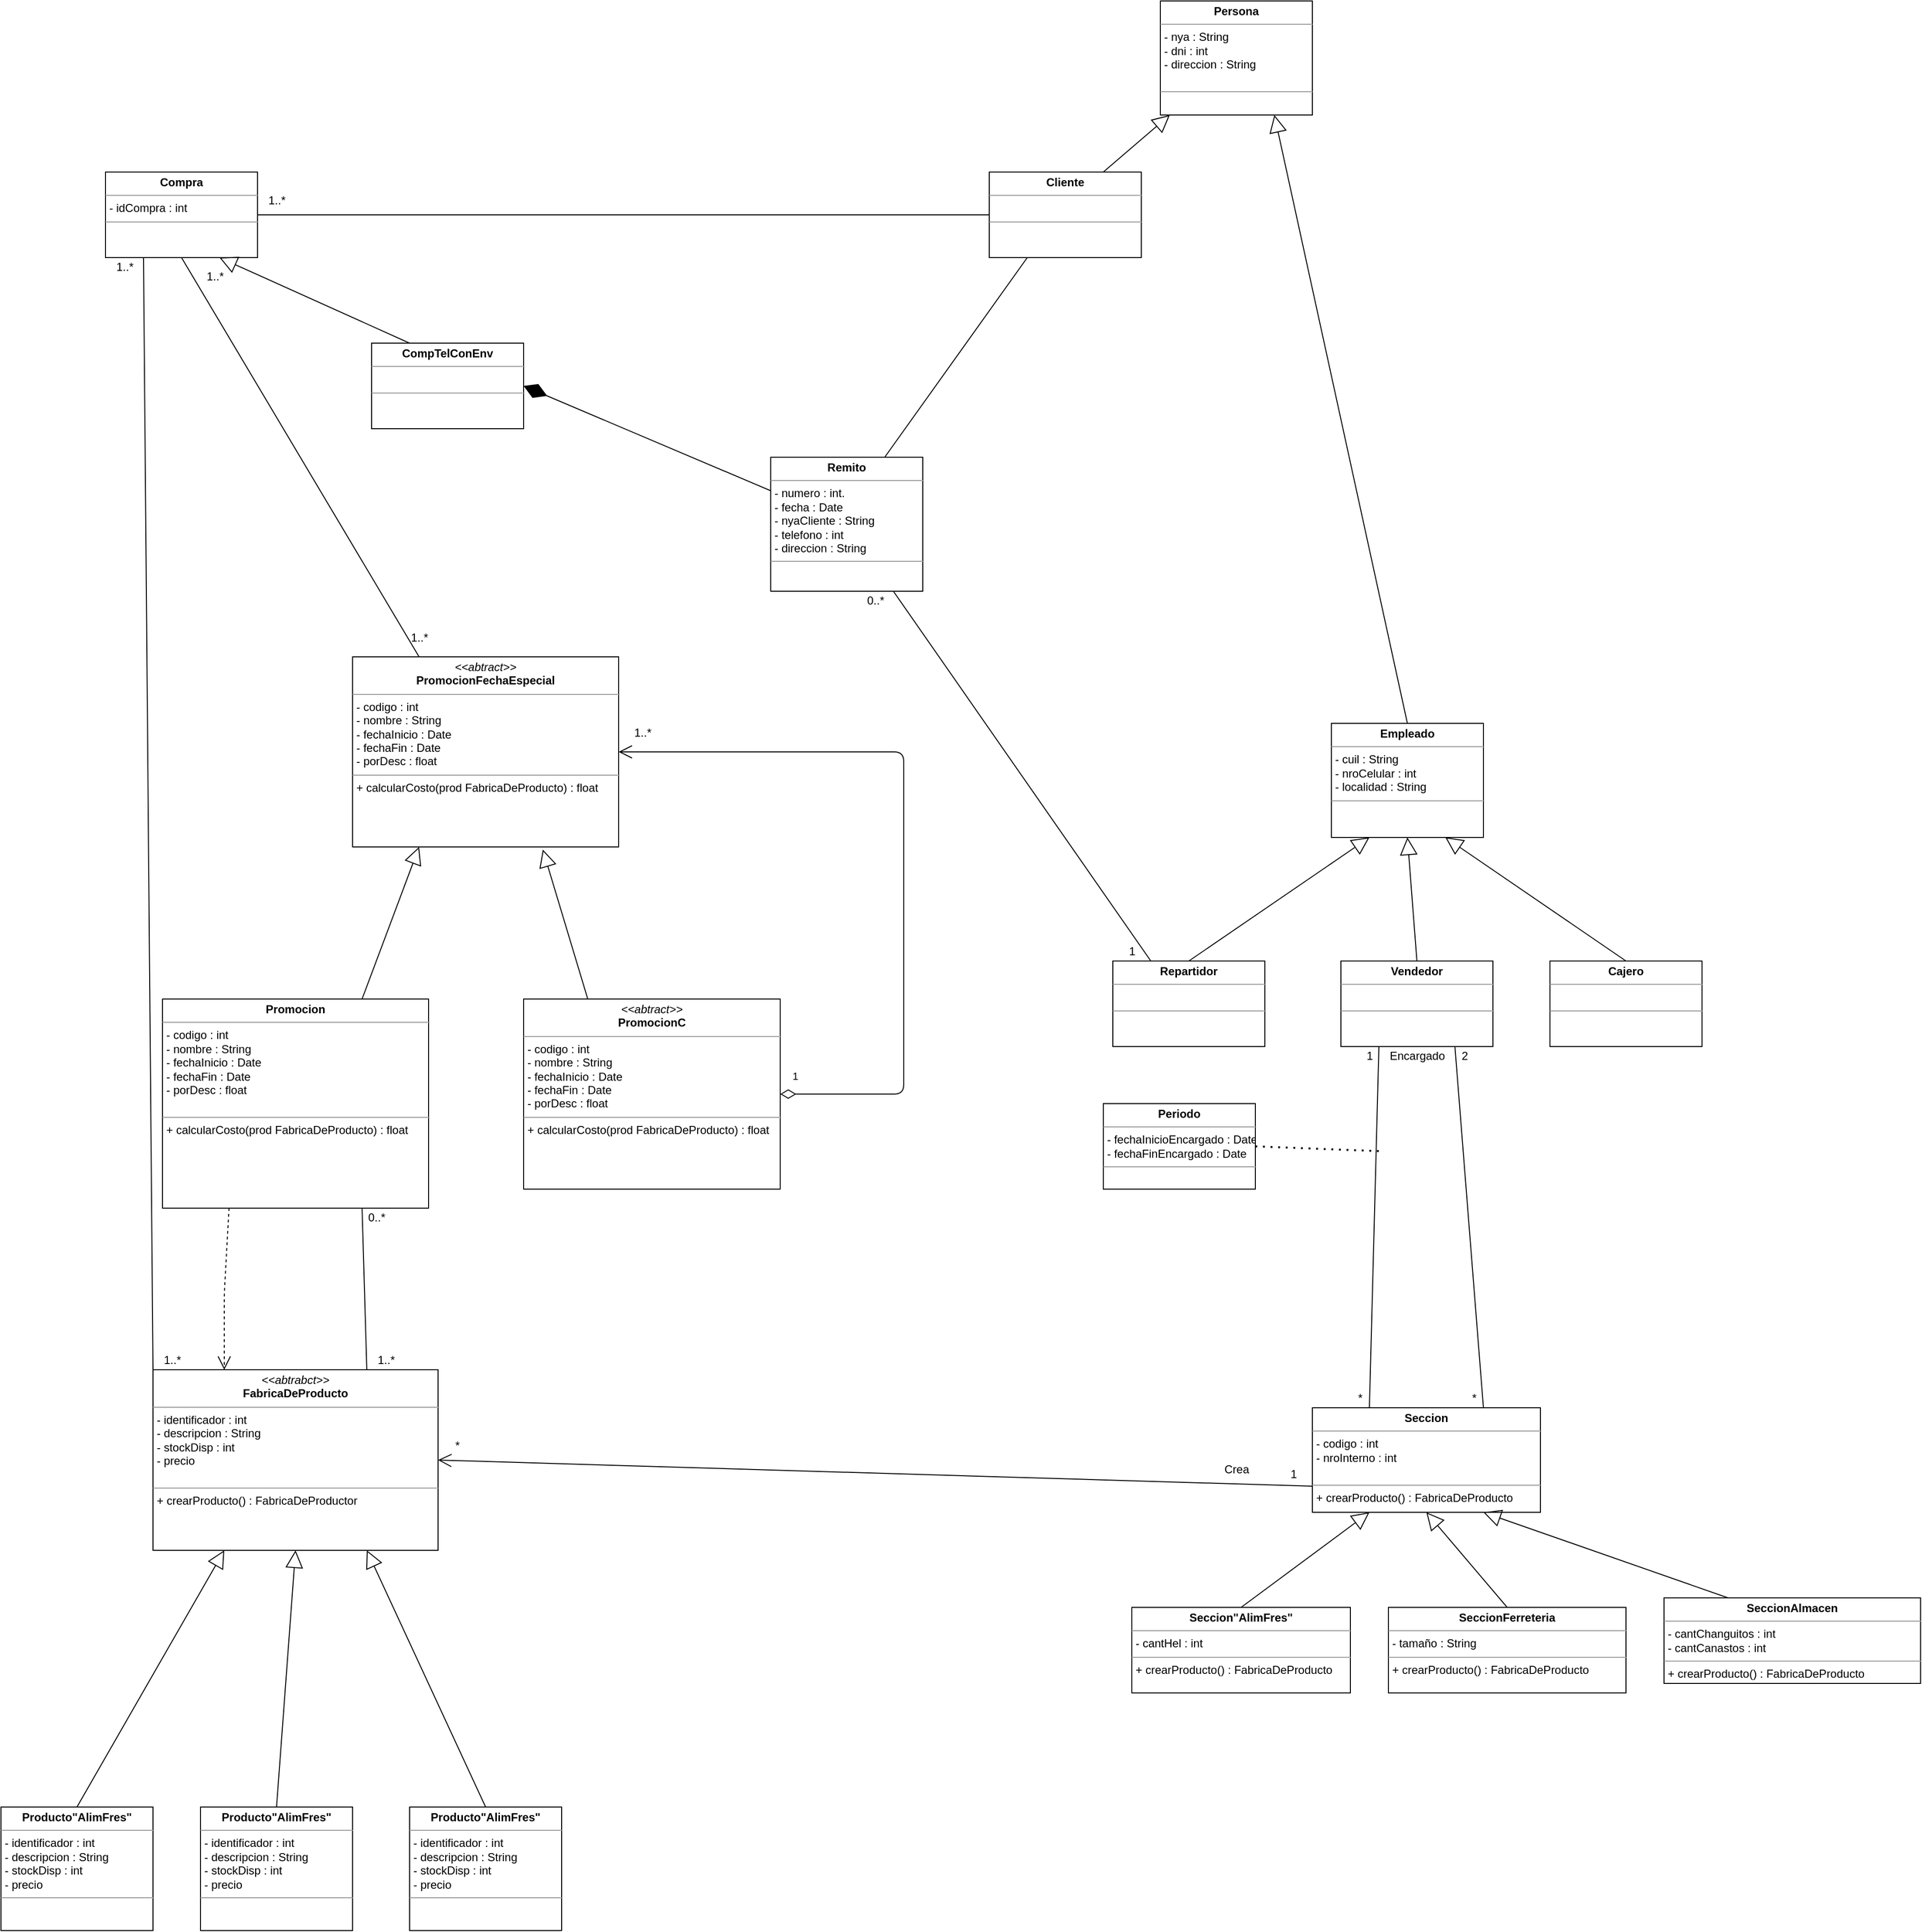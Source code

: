 <mxfile version="14.7.6" type="github">
  <diagram name="Page-1" id="c4acf3e9-155e-7222-9cf6-157b1a14988f">
    <mxGraphModel dx="2223" dy="2017" grid="1" gridSize="10" guides="1" tooltips="1" connect="1" arrows="1" fold="1" page="1" pageScale="1" pageWidth="850" pageHeight="1100" background="none" math="0" shadow="0">
      <root>
        <mxCell id="0" />
        <mxCell id="1" parent="0" />
        <mxCell id="PUDkS7CEyCO4szzrdiOM-6" value="&lt;p style=&quot;margin: 0px ; margin-top: 4px ; text-align: center&quot;&gt;&lt;b&gt;Empleado&lt;/b&gt;&lt;/p&gt;&lt;hr size=&quot;1&quot;&gt;&lt;p style=&quot;margin: 0px ; margin-left: 4px&quot;&gt;&lt;span&gt;- cuil : String&lt;/span&gt;&lt;/p&gt;&lt;p style=&quot;margin: 0px ; margin-left: 4px&quot;&gt;- nroCelular : int&lt;/p&gt;&lt;p style=&quot;margin: 0px ; margin-left: 4px&quot;&gt;- localidad : String&lt;/p&gt;&lt;hr size=&quot;1&quot;&gt;&lt;p style=&quot;margin: 0px ; margin-left: 4px&quot;&gt;&lt;br&gt;&lt;/p&gt;" style="verticalAlign=top;align=left;overflow=fill;fontSize=12;fontFamily=Helvetica;html=1;" vertex="1" parent="1">
          <mxGeometry x="620" y="70" width="160" height="120" as="geometry" />
        </mxCell>
        <mxCell id="PUDkS7CEyCO4szzrdiOM-7" value="&lt;p style=&quot;margin: 0px ; margin-top: 4px ; text-align: center&quot;&gt;&lt;b&gt;Repartidor&lt;/b&gt;&lt;/p&gt;&lt;hr size=&quot;1&quot;&gt;&lt;p style=&quot;margin: 0px ; margin-left: 4px&quot;&gt;&lt;br&gt;&lt;/p&gt;&lt;hr size=&quot;1&quot;&gt;&lt;p style=&quot;margin: 0px ; margin-left: 4px&quot;&gt;&lt;br&gt;&lt;/p&gt;" style="verticalAlign=top;align=left;overflow=fill;fontSize=12;fontFamily=Helvetica;html=1;" vertex="1" parent="1">
          <mxGeometry x="390" y="320" width="160" height="90" as="geometry" />
        </mxCell>
        <mxCell id="PUDkS7CEyCO4szzrdiOM-8" value="&lt;p style=&quot;margin: 0px ; margin-top: 4px ; text-align: center&quot;&gt;&lt;b&gt;Vendedor&lt;/b&gt;&lt;/p&gt;&lt;hr size=&quot;1&quot;&gt;&lt;p style=&quot;margin: 0px ; margin-left: 4px&quot;&gt;&lt;br&gt;&lt;/p&gt;&lt;hr size=&quot;1&quot;&gt;&lt;p style=&quot;margin: 0px ; margin-left: 4px&quot;&gt;&lt;br&gt;&lt;/p&gt;" style="verticalAlign=top;align=left;overflow=fill;fontSize=12;fontFamily=Helvetica;html=1;" vertex="1" parent="1">
          <mxGeometry x="630" y="320" width="160" height="90" as="geometry" />
        </mxCell>
        <mxCell id="PUDkS7CEyCO4szzrdiOM-9" value="&lt;p style=&quot;margin: 0px ; margin-top: 4px ; text-align: center&quot;&gt;&lt;b&gt;Cajero&lt;/b&gt;&lt;/p&gt;&lt;hr size=&quot;1&quot;&gt;&lt;p style=&quot;margin: 0px ; margin-left: 4px&quot;&gt;&lt;br&gt;&lt;/p&gt;&lt;hr size=&quot;1&quot;&gt;&lt;p style=&quot;margin: 0px ; margin-left: 4px&quot;&gt;&lt;br&gt;&lt;/p&gt;" style="verticalAlign=top;align=left;overflow=fill;fontSize=12;fontFamily=Helvetica;html=1;" vertex="1" parent="1">
          <mxGeometry x="850" y="320" width="160" height="90" as="geometry" />
        </mxCell>
        <mxCell id="PUDkS7CEyCO4szzrdiOM-11" value="" style="endArrow=block;endSize=16;endFill=0;html=1;entryX=0.25;entryY=1;entryDx=0;entryDy=0;exitX=0.5;exitY=0;exitDx=0;exitDy=0;" edge="1" parent="1" source="PUDkS7CEyCO4szzrdiOM-7" target="PUDkS7CEyCO4szzrdiOM-6">
          <mxGeometry width="160" relative="1" as="geometry">
            <mxPoint x="440" y="350" as="sourcePoint" />
            <mxPoint x="600" y="350" as="targetPoint" />
          </mxGeometry>
        </mxCell>
        <mxCell id="PUDkS7CEyCO4szzrdiOM-12" value="" style="endArrow=block;endSize=16;endFill=0;html=1;entryX=0.75;entryY=1;entryDx=0;entryDy=0;exitX=0.5;exitY=0;exitDx=0;exitDy=0;" edge="1" parent="1" source="PUDkS7CEyCO4szzrdiOM-9" target="PUDkS7CEyCO4szzrdiOM-6">
          <mxGeometry width="160" relative="1" as="geometry">
            <mxPoint x="450" y="360" as="sourcePoint" />
            <mxPoint x="610" y="360" as="targetPoint" />
          </mxGeometry>
        </mxCell>
        <mxCell id="PUDkS7CEyCO4szzrdiOM-13" value="" style="endArrow=block;endSize=16;endFill=0;html=1;entryX=0.5;entryY=1;entryDx=0;entryDy=0;exitX=0.5;exitY=0;exitDx=0;exitDy=0;" edge="1" parent="1" source="PUDkS7CEyCO4szzrdiOM-8" target="PUDkS7CEyCO4szzrdiOM-6">
          <mxGeometry width="160" relative="1" as="geometry">
            <mxPoint x="460" y="370" as="sourcePoint" />
            <mxPoint x="620" y="370" as="targetPoint" />
          </mxGeometry>
        </mxCell>
        <mxCell id="PUDkS7CEyCO4szzrdiOM-15" value="&lt;p style=&quot;margin: 0px ; margin-top: 4px ; text-align: center&quot;&gt;&lt;b&gt;Seccion&lt;/b&gt;&lt;/p&gt;&lt;hr size=&quot;1&quot;&gt;&lt;p style=&quot;margin: 0px ; margin-left: 4px&quot;&gt;- codigo : int&lt;/p&gt;&lt;p style=&quot;margin: 0px ; margin-left: 4px&quot;&gt;- nroInterno : int&lt;/p&gt;&lt;p style=&quot;margin: 0px ; margin-left: 4px&quot;&gt;&lt;br&gt;&lt;/p&gt;&lt;hr size=&quot;1&quot;&gt;&lt;p style=&quot;margin: 0px ; margin-left: 4px&quot;&gt;+ crearProducto() : FabricaDeProducto&lt;/p&gt;" style="verticalAlign=top;align=left;overflow=fill;fontSize=12;fontFamily=Helvetica;html=1;" vertex="1" parent="1">
          <mxGeometry x="600" y="790" width="240" height="110" as="geometry" />
        </mxCell>
        <mxCell id="PUDkS7CEyCO4szzrdiOM-16" value="" style="endArrow=none;html=1;entryX=0.25;entryY=1;entryDx=0;entryDy=0;exitX=0.25;exitY=0;exitDx=0;exitDy=0;" edge="1" parent="1" source="PUDkS7CEyCO4szzrdiOM-15" target="PUDkS7CEyCO4szzrdiOM-8">
          <mxGeometry width="50" height="50" relative="1" as="geometry">
            <mxPoint x="710" y="780" as="sourcePoint" />
            <mxPoint x="760" y="730" as="targetPoint" />
          </mxGeometry>
        </mxCell>
        <mxCell id="PUDkS7CEyCO4szzrdiOM-17" value="1" style="text;html=1;align=center;verticalAlign=middle;resizable=0;points=[];autosize=1;strokeColor=none;" vertex="1" parent="1">
          <mxGeometry x="650" y="410" width="20" height="20" as="geometry" />
        </mxCell>
        <mxCell id="PUDkS7CEyCO4szzrdiOM-18" value="*" style="text;html=1;align=center;verticalAlign=middle;resizable=0;points=[];autosize=1;strokeColor=none;" vertex="1" parent="1">
          <mxGeometry x="640" y="770" width="20" height="20" as="geometry" />
        </mxCell>
        <mxCell id="PUDkS7CEyCO4szzrdiOM-19" value="Encargado" style="text;html=1;align=center;verticalAlign=middle;resizable=0;points=[];autosize=1;strokeColor=none;" vertex="1" parent="1">
          <mxGeometry x="675" y="410" width="70" height="20" as="geometry" />
        </mxCell>
        <mxCell id="PUDkS7CEyCO4szzrdiOM-20" value="&lt;p style=&quot;margin: 0px ; margin-top: 4px ; text-align: center&quot;&gt;&lt;b&gt;Periodo&lt;/b&gt;&lt;/p&gt;&lt;hr size=&quot;1&quot;&gt;&lt;p style=&quot;margin: 0px ; margin-left: 4px&quot;&gt;- fechaInicioEncargado : Date&lt;/p&gt;&lt;p style=&quot;margin: 0px ; margin-left: 4px&quot;&gt;- fechaFinEncargado : Date&lt;/p&gt;&lt;hr size=&quot;1&quot;&gt;&lt;p style=&quot;margin: 0px ; margin-left: 4px&quot;&gt;&lt;br&gt;&lt;/p&gt;" style="verticalAlign=top;align=left;overflow=fill;fontSize=12;fontFamily=Helvetica;html=1;" vertex="1" parent="1">
          <mxGeometry x="380" y="470" width="160" height="90" as="geometry" />
        </mxCell>
        <mxCell id="PUDkS7CEyCO4szzrdiOM-21" value="" style="endArrow=none;dashed=1;html=1;dashPattern=1 3;strokeWidth=2;exitX=1;exitY=0.5;exitDx=0;exitDy=0;" edge="1" parent="1" source="PUDkS7CEyCO4szzrdiOM-20">
          <mxGeometry width="50" height="50" relative="1" as="geometry">
            <mxPoint x="740" y="790" as="sourcePoint" />
            <mxPoint x="670" y="520" as="targetPoint" />
          </mxGeometry>
        </mxCell>
        <mxCell id="PUDkS7CEyCO4szzrdiOM-22" value="" style="endArrow=none;html=1;exitX=0.75;exitY=0;exitDx=0;exitDy=0;entryX=0.75;entryY=1;entryDx=0;entryDy=0;" edge="1" parent="1" source="PUDkS7CEyCO4szzrdiOM-15" target="PUDkS7CEyCO4szzrdiOM-8">
          <mxGeometry width="50" height="50" relative="1" as="geometry">
            <mxPoint x="790" y="780" as="sourcePoint" />
            <mxPoint x="840" y="730" as="targetPoint" />
          </mxGeometry>
        </mxCell>
        <mxCell id="PUDkS7CEyCO4szzrdiOM-23" value="*" style="text;html=1;align=center;verticalAlign=middle;resizable=0;points=[];autosize=1;strokeColor=none;" vertex="1" parent="1">
          <mxGeometry x="760" y="770" width="20" height="20" as="geometry" />
        </mxCell>
        <mxCell id="PUDkS7CEyCO4szzrdiOM-24" value="2" style="text;html=1;align=center;verticalAlign=middle;resizable=0;points=[];autosize=1;strokeColor=none;" vertex="1" parent="1">
          <mxGeometry x="750" y="410" width="20" height="20" as="geometry" />
        </mxCell>
        <mxCell id="PUDkS7CEyCO4szzrdiOM-27" value="&lt;p style=&quot;margin: 0px ; margin-top: 4px ; text-align: center&quot;&gt;&lt;b&gt;Seccion&quot;AlimFres&quot;&lt;/b&gt;&lt;/p&gt;&lt;hr size=&quot;1&quot;&gt;&lt;p style=&quot;margin: 0px ; margin-left: 4px&quot;&gt;- cantHel : int&lt;/p&gt;&lt;hr size=&quot;1&quot;&gt;&lt;p style=&quot;margin: 0px ; margin-left: 4px&quot;&gt;+ crearProducto() : FabricaDeProducto&lt;br&gt;&lt;/p&gt;" style="verticalAlign=top;align=left;overflow=fill;fontSize=12;fontFamily=Helvetica;html=1;" vertex="1" parent="1">
          <mxGeometry x="410" y="1000" width="230" height="90" as="geometry" />
        </mxCell>
        <mxCell id="PUDkS7CEyCO4szzrdiOM-30" value="&lt;p style=&quot;margin: 0px ; margin-top: 4px ; text-align: center&quot;&gt;&lt;b&gt;SeccionFerreteria&lt;/b&gt;&lt;/p&gt;&lt;hr size=&quot;1&quot;&gt;&lt;p style=&quot;margin: 0px ; margin-left: 4px&quot;&gt;- tamaño : String&lt;/p&gt;&lt;hr size=&quot;1&quot;&gt;&lt;p style=&quot;margin: 0px ; margin-left: 4px&quot;&gt;+ crearProducto() : FabricaDeProducto&lt;br&gt;&lt;/p&gt;" style="verticalAlign=top;align=left;overflow=fill;fontSize=12;fontFamily=Helvetica;html=1;" vertex="1" parent="1">
          <mxGeometry x="680" y="1000" width="250" height="90" as="geometry" />
        </mxCell>
        <mxCell id="PUDkS7CEyCO4szzrdiOM-31" value="&lt;p style=&quot;margin: 0px ; margin-top: 4px ; text-align: center&quot;&gt;&lt;b&gt;SeccionAlmacen&lt;/b&gt;&lt;/p&gt;&lt;hr size=&quot;1&quot;&gt;&lt;p style=&quot;margin: 0px ; margin-left: 4px&quot;&gt;- cantChanguitos : int&lt;/p&gt;&lt;p style=&quot;margin: 0px ; margin-left: 4px&quot;&gt;- cantCanastos : int&lt;/p&gt;&lt;hr size=&quot;1&quot;&gt;&lt;p style=&quot;margin: 0px ; margin-left: 4px&quot;&gt;+ crearProducto() : FabricaDeProducto&lt;br&gt;&lt;/p&gt;" style="verticalAlign=top;align=left;overflow=fill;fontSize=12;fontFamily=Helvetica;html=1;" vertex="1" parent="1">
          <mxGeometry x="970" y="990" width="270" height="90" as="geometry" />
        </mxCell>
        <mxCell id="PUDkS7CEyCO4szzrdiOM-34" value="&lt;p style=&quot;margin: 0px ; margin-top: 4px ; text-align: center&quot;&gt;&lt;b&gt;Producto&quot;AlimFres&quot;&lt;/b&gt;&lt;/p&gt;&lt;hr size=&quot;1&quot;&gt;&lt;p style=&quot;margin: 0px ; margin-left: 4px&quot;&gt;- identificador : int&lt;/p&gt;&lt;p style=&quot;margin: 0px ; margin-left: 4px&quot;&gt;- descripcion : String&lt;/p&gt;&lt;p style=&quot;margin: 0px ; margin-left: 4px&quot;&gt;- stockDisp : int&lt;/p&gt;&lt;p style=&quot;margin: 0px ; margin-left: 4px&quot;&gt;- precio&lt;/p&gt;&lt;hr size=&quot;1&quot;&gt;&lt;p style=&quot;margin: 0px ; margin-left: 4px&quot;&gt;&lt;br&gt;&lt;/p&gt;" style="verticalAlign=top;align=left;overflow=fill;fontSize=12;fontFamily=Helvetica;html=1;" vertex="1" parent="1">
          <mxGeometry x="-780" y="1210" width="160" height="130" as="geometry" />
        </mxCell>
        <mxCell id="PUDkS7CEyCO4szzrdiOM-36" value="" style="endArrow=block;endSize=16;endFill=0;html=1;entryX=0.25;entryY=1;entryDx=0;entryDy=0;exitX=0.5;exitY=0;exitDx=0;exitDy=0;" edge="1" parent="1" source="PUDkS7CEyCO4szzrdiOM-27" target="PUDkS7CEyCO4szzrdiOM-15">
          <mxGeometry width="160" relative="1" as="geometry">
            <mxPoint x="1070" y="960" as="sourcePoint" />
            <mxPoint x="880" y="830" as="targetPoint" />
          </mxGeometry>
        </mxCell>
        <mxCell id="PUDkS7CEyCO4szzrdiOM-37" value="" style="endArrow=block;endSize=16;endFill=0;html=1;entryX=0.75;entryY=1;entryDx=0;entryDy=0;exitX=0.25;exitY=0;exitDx=0;exitDy=0;" edge="1" parent="1" source="PUDkS7CEyCO4szzrdiOM-31" target="PUDkS7CEyCO4szzrdiOM-15">
          <mxGeometry width="160" relative="1" as="geometry">
            <mxPoint x="1060" y="960" as="sourcePoint" />
            <mxPoint x="870" y="830" as="targetPoint" />
          </mxGeometry>
        </mxCell>
        <mxCell id="PUDkS7CEyCO4szzrdiOM-38" value="" style="endArrow=block;endSize=16;endFill=0;html=1;entryX=0.5;entryY=1;entryDx=0;entryDy=0;exitX=0.5;exitY=0;exitDx=0;exitDy=0;" edge="1" parent="1" source="PUDkS7CEyCO4szzrdiOM-30" target="PUDkS7CEyCO4szzrdiOM-15">
          <mxGeometry width="160" relative="1" as="geometry">
            <mxPoint x="1010" y="940" as="sourcePoint" />
            <mxPoint x="820" y="810" as="targetPoint" />
          </mxGeometry>
        </mxCell>
        <mxCell id="PUDkS7CEyCO4szzrdiOM-39" value="&lt;p style=&quot;margin: 0px ; margin-top: 4px ; text-align: center&quot;&gt;&lt;i&gt;&amp;lt;&amp;lt;abtrabct&amp;gt;&amp;gt;&lt;/i&gt;&lt;br&gt;&lt;b&gt;FabricaDeProducto&lt;/b&gt;&lt;/p&gt;&lt;hr size=&quot;1&quot;&gt;&lt;p style=&quot;margin: 0px 0px 0px 4px&quot;&gt;- identificador : int&lt;/p&gt;&lt;p style=&quot;margin: 0px 0px 0px 4px&quot;&gt;- descripcion : String&lt;/p&gt;&lt;p style=&quot;margin: 0px 0px 0px 4px&quot;&gt;- stockDisp : int&lt;/p&gt;&lt;p style=&quot;margin: 0px 0px 0px 4px&quot;&gt;- precio&lt;/p&gt;&lt;div&gt;&lt;br&gt;&lt;/div&gt;&lt;hr size=&quot;1&quot;&gt;&lt;p style=&quot;margin: 0px ; margin-left: 4px&quot;&gt;+ crearProducto() : FabricaDeProductor&lt;/p&gt;" style="verticalAlign=top;align=left;overflow=fill;fontSize=12;fontFamily=Helvetica;html=1;" vertex="1" parent="1">
          <mxGeometry x="-620" y="750" width="300" height="190" as="geometry" />
        </mxCell>
        <mxCell id="PUDkS7CEyCO4szzrdiOM-40" value="&lt;p style=&quot;margin: 0px ; margin-top: 4px ; text-align: center&quot;&gt;&lt;b&gt;Producto&quot;AlimFres&quot;&lt;/b&gt;&lt;/p&gt;&lt;hr size=&quot;1&quot;&gt;&lt;p style=&quot;margin: 0px ; margin-left: 4px&quot;&gt;- identificador : int&lt;/p&gt;&lt;p style=&quot;margin: 0px ; margin-left: 4px&quot;&gt;- descripcion : String&lt;/p&gt;&lt;p style=&quot;margin: 0px ; margin-left: 4px&quot;&gt;- stockDisp : int&lt;/p&gt;&lt;p style=&quot;margin: 0px ; margin-left: 4px&quot;&gt;- precio&lt;/p&gt;&lt;hr size=&quot;1&quot;&gt;&lt;p style=&quot;margin: 0px ; margin-left: 4px&quot;&gt;&lt;br&gt;&lt;/p&gt;" style="verticalAlign=top;align=left;overflow=fill;fontSize=12;fontFamily=Helvetica;html=1;" vertex="1" parent="1">
          <mxGeometry x="-350" y="1210" width="160" height="130" as="geometry" />
        </mxCell>
        <mxCell id="PUDkS7CEyCO4szzrdiOM-41" value="&lt;p style=&quot;margin: 0px ; margin-top: 4px ; text-align: center&quot;&gt;&lt;b&gt;Producto&quot;AlimFres&quot;&lt;/b&gt;&lt;/p&gt;&lt;hr size=&quot;1&quot;&gt;&lt;p style=&quot;margin: 0px ; margin-left: 4px&quot;&gt;- identificador : int&lt;/p&gt;&lt;p style=&quot;margin: 0px ; margin-left: 4px&quot;&gt;- descripcion : String&lt;/p&gt;&lt;p style=&quot;margin: 0px ; margin-left: 4px&quot;&gt;- stockDisp : int&lt;/p&gt;&lt;p style=&quot;margin: 0px ; margin-left: 4px&quot;&gt;- precio&lt;/p&gt;&lt;hr size=&quot;1&quot;&gt;&lt;p style=&quot;margin: 0px ; margin-left: 4px&quot;&gt;&lt;br&gt;&lt;/p&gt;" style="verticalAlign=top;align=left;overflow=fill;fontSize=12;fontFamily=Helvetica;html=1;" vertex="1" parent="1">
          <mxGeometry x="-570" y="1210" width="160" height="130" as="geometry" />
        </mxCell>
        <mxCell id="PUDkS7CEyCO4szzrdiOM-43" value="" style="endArrow=block;endSize=16;endFill=0;html=1;entryX=0.5;entryY=1;entryDx=0;entryDy=0;exitX=0.5;exitY=0;exitDx=0;exitDy=0;" edge="1" parent="1" source="PUDkS7CEyCO4szzrdiOM-41" target="PUDkS7CEyCO4szzrdiOM-39">
          <mxGeometry width="160" relative="1" as="geometry">
            <mxPoint x="-930" y="1100.0" as="sourcePoint" />
            <mxPoint x="-750" y="1000.0" as="targetPoint" />
          </mxGeometry>
        </mxCell>
        <mxCell id="PUDkS7CEyCO4szzrdiOM-44" value="" style="endArrow=block;endSize=16;endFill=0;html=1;entryX=0.75;entryY=1;entryDx=0;entryDy=0;exitX=0.5;exitY=0;exitDx=0;exitDy=0;" edge="1" parent="1" source="PUDkS7CEyCO4szzrdiOM-40" target="PUDkS7CEyCO4szzrdiOM-39">
          <mxGeometry width="160" relative="1" as="geometry">
            <mxPoint x="-60" y="1040.0" as="sourcePoint" />
            <mxPoint x="120" y="940.0" as="targetPoint" />
          </mxGeometry>
        </mxCell>
        <mxCell id="PUDkS7CEyCO4szzrdiOM-45" value="" style="endArrow=block;endSize=16;endFill=0;html=1;entryX=0.25;entryY=1;entryDx=0;entryDy=0;exitX=0.5;exitY=0;exitDx=0;exitDy=0;" edge="1" parent="1" source="PUDkS7CEyCO4szzrdiOM-34" target="PUDkS7CEyCO4szzrdiOM-39">
          <mxGeometry width="160" relative="1" as="geometry">
            <mxPoint x="-750" y="1190.0" as="sourcePoint" />
            <mxPoint x="-570" y="1090.0" as="targetPoint" />
          </mxGeometry>
        </mxCell>
        <mxCell id="PUDkS7CEyCO4szzrdiOM-48" value="" style="endArrow=open;endFill=1;endSize=12;html=1;entryX=1;entryY=0.5;entryDx=0;entryDy=0;exitX=0;exitY=0.75;exitDx=0;exitDy=0;" edge="1" parent="1" source="PUDkS7CEyCO4szzrdiOM-15" target="PUDkS7CEyCO4szzrdiOM-39">
          <mxGeometry width="160" relative="1" as="geometry">
            <mxPoint x="450" y="850" as="sourcePoint" />
            <mxPoint x="610" y="850" as="targetPoint" />
          </mxGeometry>
        </mxCell>
        <mxCell id="PUDkS7CEyCO4szzrdiOM-49" value="*" style="text;html=1;align=center;verticalAlign=middle;resizable=0;points=[];autosize=1;strokeColor=none;" vertex="1" parent="1">
          <mxGeometry x="-310" y="820" width="20" height="20" as="geometry" />
        </mxCell>
        <mxCell id="PUDkS7CEyCO4szzrdiOM-50" value="1" style="text;html=1;align=center;verticalAlign=middle;resizable=0;points=[];autosize=1;strokeColor=none;" vertex="1" parent="1">
          <mxGeometry x="570" y="850" width="20" height="20" as="geometry" />
        </mxCell>
        <mxCell id="PUDkS7CEyCO4szzrdiOM-51" value="Crea" style="text;html=1;align=center;verticalAlign=middle;resizable=0;points=[];autosize=1;strokeColor=none;" vertex="1" parent="1">
          <mxGeometry x="500" y="845" width="40" height="20" as="geometry" />
        </mxCell>
        <mxCell id="PUDkS7CEyCO4szzrdiOM-56" value="&lt;p style=&quot;margin: 0px ; margin-top: 4px ; text-align: center&quot;&gt;&lt;b&gt;Promocion&lt;/b&gt;&lt;/p&gt;&lt;hr size=&quot;1&quot;&gt;&lt;p style=&quot;margin: 0px ; margin-left: 4px&quot;&gt;- codigo : int&lt;/p&gt;&lt;p style=&quot;margin: 0px ; margin-left: 4px&quot;&gt;- nombre : String&lt;/p&gt;&lt;p style=&quot;margin: 0px ; margin-left: 4px&quot;&gt;- fechaInicio : Date&lt;/p&gt;&lt;p style=&quot;margin: 0px ; margin-left: 4px&quot;&gt;- fechaFin : Date&lt;/p&gt;&lt;p style=&quot;margin: 0px ; margin-left: 4px&quot;&gt;- porDesc : float&lt;/p&gt;&lt;p style=&quot;margin: 0px ; margin-left: 4px&quot;&gt;&lt;br&gt;&lt;/p&gt;&lt;hr size=&quot;1&quot;&gt;&lt;p style=&quot;margin: 0px ; margin-left: 4px&quot;&gt;+ calcularCosto(prod FabricaDeProducto) : float&lt;br&gt;&lt;/p&gt;" style="verticalAlign=top;align=left;overflow=fill;fontSize=12;fontFamily=Helvetica;html=1;" vertex="1" parent="1">
          <mxGeometry x="-610" y="360" width="280" height="220" as="geometry" />
        </mxCell>
        <mxCell id="PUDkS7CEyCO4szzrdiOM-59" value="&lt;p style=&quot;margin: 0px ; margin-top: 4px ; text-align: center&quot;&gt;&lt;b&gt;CompTelConEnv&lt;/b&gt;&lt;/p&gt;&lt;hr size=&quot;1&quot;&gt;&lt;p style=&quot;margin: 0px ; margin-left: 4px&quot;&gt;&lt;br&gt;&lt;/p&gt;&lt;hr size=&quot;1&quot;&gt;&lt;p style=&quot;margin: 0px ; margin-left: 4px&quot;&gt;&lt;br&gt;&lt;/p&gt;" style="verticalAlign=top;align=left;overflow=fill;fontSize=12;fontFamily=Helvetica;html=1;" vertex="1" parent="1">
          <mxGeometry x="-390" y="-330" width="160" height="90" as="geometry" />
        </mxCell>
        <mxCell id="PUDkS7CEyCO4szzrdiOM-60" value="&lt;p style=&quot;margin: 0px ; margin-top: 4px ; text-align: center&quot;&gt;&lt;b&gt;Remito&lt;/b&gt;&lt;/p&gt;&lt;hr size=&quot;1&quot;&gt;&lt;p style=&quot;margin: 0px ; margin-left: 4px&quot;&gt;- numero : int.&lt;/p&gt;&lt;p style=&quot;margin: 0px ; margin-left: 4px&quot;&gt;- fecha : Date&lt;/p&gt;&lt;p style=&quot;margin: 0px ; margin-left: 4px&quot;&gt;- nyaCliente : String&lt;/p&gt;&lt;p style=&quot;margin: 0px ; margin-left: 4px&quot;&gt;- telefono : int&lt;/p&gt;&lt;p style=&quot;margin: 0px ; margin-left: 4px&quot;&gt;- direccion : String&lt;/p&gt;&lt;hr size=&quot;1&quot;&gt;&lt;p style=&quot;margin: 0px ; margin-left: 4px&quot;&gt;&lt;br&gt;&lt;/p&gt;" style="verticalAlign=top;align=left;overflow=fill;fontSize=12;fontFamily=Helvetica;html=1;" vertex="1" parent="1">
          <mxGeometry x="30" y="-210" width="160" height="141" as="geometry" />
        </mxCell>
        <mxCell id="PUDkS7CEyCO4szzrdiOM-61" value="" style="endArrow=diamondThin;endFill=1;endSize=24;html=1;entryX=1;entryY=0.5;entryDx=0;entryDy=0;exitX=0;exitY=0.25;exitDx=0;exitDy=0;" edge="1" parent="1" source="PUDkS7CEyCO4szzrdiOM-60" target="PUDkS7CEyCO4szzrdiOM-59">
          <mxGeometry width="160" relative="1" as="geometry">
            <mxPoint x="-305" y="100" as="sourcePoint" />
            <mxPoint x="-145" y="100" as="targetPoint" />
          </mxGeometry>
        </mxCell>
        <mxCell id="PUDkS7CEyCO4szzrdiOM-69" value="" style="endArrow=none;html=1;exitX=0.75;exitY=0;exitDx=0;exitDy=0;entryX=0.75;entryY=1;entryDx=0;entryDy=0;" edge="1" parent="1" source="PUDkS7CEyCO4szzrdiOM-39" target="PUDkS7CEyCO4szzrdiOM-56">
          <mxGeometry width="50" height="50" relative="1" as="geometry">
            <mxPoint x="-590" y="360" as="sourcePoint" />
            <mxPoint x="-540" y="310" as="targetPoint" />
          </mxGeometry>
        </mxCell>
        <mxCell id="PUDkS7CEyCO4szzrdiOM-70" value="1..*" style="text;html=1;align=center;verticalAlign=middle;resizable=0;points=[];autosize=1;strokeColor=none;" vertex="1" parent="1">
          <mxGeometry x="-390" y="730" width="30" height="20" as="geometry" />
        </mxCell>
        <mxCell id="PUDkS7CEyCO4szzrdiOM-71" value="0..*" style="text;html=1;align=center;verticalAlign=middle;resizable=0;points=[];autosize=1;strokeColor=none;" vertex="1" parent="1">
          <mxGeometry x="-400" y="580" width="30" height="20" as="geometry" />
        </mxCell>
        <mxCell id="PUDkS7CEyCO4szzrdiOM-72" value="&lt;p style=&quot;margin: 0px ; margin-top: 4px ; text-align: center&quot;&gt;&lt;i&gt;&amp;lt;&amp;lt;abtract&amp;gt;&amp;gt;&lt;/i&gt;&lt;br&gt;&lt;b&gt;PromocionFechaEspecial&lt;/b&gt;&lt;br&gt;&lt;/p&gt;&lt;hr size=&quot;1&quot;&gt;&lt;p style=&quot;margin: 0px 0px 0px 4px&quot;&gt;- codigo : int&lt;/p&gt;&lt;p style=&quot;margin: 0px 0px 0px 4px&quot;&gt;- nombre : String&lt;/p&gt;&lt;p style=&quot;margin: 0px 0px 0px 4px&quot;&gt;- fechaInicio : Date&lt;/p&gt;&lt;p style=&quot;margin: 0px 0px 0px 4px&quot;&gt;- fechaFin : Date&lt;/p&gt;&lt;p style=&quot;margin: 0px 0px 0px 4px&quot;&gt;- porDesc : float&lt;/p&gt;&lt;hr size=&quot;1&quot;&gt;&lt;p style=&quot;margin: 0px ; margin-left: 4px&quot;&gt;+ calcularCosto(prod FabricaDeProducto) : float&lt;br&gt;&lt;/p&gt;" style="verticalAlign=top;align=left;overflow=fill;fontSize=12;fontFamily=Helvetica;html=1;" vertex="1" parent="1">
          <mxGeometry x="-410" width="280" height="200" as="geometry" />
        </mxCell>
        <mxCell id="PUDkS7CEyCO4szzrdiOM-75" value="&lt;p style=&quot;margin: 0px ; margin-top: 4px ; text-align: center&quot;&gt;&lt;i&gt;&amp;lt;&amp;lt;abtract&amp;gt;&amp;gt;&lt;/i&gt;&lt;br&gt;&lt;b&gt;PromocionC&lt;/b&gt;&lt;br&gt;&lt;/p&gt;&lt;hr size=&quot;1&quot;&gt;&lt;p style=&quot;margin: 0px 0px 0px 4px&quot;&gt;- codigo : int&lt;/p&gt;&lt;p style=&quot;margin: 0px 0px 0px 4px&quot;&gt;- nombre : String&lt;/p&gt;&lt;p style=&quot;margin: 0px 0px 0px 4px&quot;&gt;- fechaInicio : Date&lt;/p&gt;&lt;p style=&quot;margin: 0px 0px 0px 4px&quot;&gt;- fechaFin : Date&lt;/p&gt;&lt;p style=&quot;margin: 0px 0px 0px 4px&quot;&gt;- porDesc : float&lt;/p&gt;&lt;hr size=&quot;1&quot;&gt;&lt;p style=&quot;margin: 0px ; margin-left: 4px&quot;&gt;+ calcularCosto(prod FabricaDeProducto) : float&lt;br&gt;&lt;/p&gt;" style="verticalAlign=top;align=left;overflow=fill;fontSize=12;fontFamily=Helvetica;html=1;" vertex="1" parent="1">
          <mxGeometry x="-230" y="360" width="270" height="200" as="geometry" />
        </mxCell>
        <mxCell id="PUDkS7CEyCO4szzrdiOM-77" value="" style="endArrow=block;endSize=16;endFill=0;html=1;entryX=0.715;entryY=1.014;entryDx=0;entryDy=0;exitX=0.25;exitY=0;exitDx=0;exitDy=0;entryPerimeter=0;" edge="1" parent="1" source="PUDkS7CEyCO4szzrdiOM-75" target="PUDkS7CEyCO4szzrdiOM-72">
          <mxGeometry width="160" relative="1" as="geometry">
            <mxPoint x="-180" y="245" as="sourcePoint" />
            <mxPoint x="10" y="115" as="targetPoint" />
          </mxGeometry>
        </mxCell>
        <mxCell id="PUDkS7CEyCO4szzrdiOM-78" value="" style="endArrow=block;endSize=16;endFill=0;html=1;entryX=0.25;entryY=1;entryDx=0;entryDy=0;exitX=0.75;exitY=0;exitDx=0;exitDy=0;" edge="1" parent="1" source="PUDkS7CEyCO4szzrdiOM-56" target="PUDkS7CEyCO4szzrdiOM-72">
          <mxGeometry width="160" relative="1" as="geometry">
            <mxPoint x="-170" y="255" as="sourcePoint" />
            <mxPoint x="20" y="125" as="targetPoint" />
          </mxGeometry>
        </mxCell>
        <mxCell id="PUDkS7CEyCO4szzrdiOM-79" value="" style="endArrow=open;endSize=12;dashed=1;html=1;entryX=0.25;entryY=0;entryDx=0;entryDy=0;exitX=0.25;exitY=1;exitDx=0;exitDy=0;" edge="1" parent="1" source="PUDkS7CEyCO4szzrdiOM-56" target="PUDkS7CEyCO4szzrdiOM-39">
          <mxGeometry width="160" relative="1" as="geometry">
            <mxPoint x="-590" y="580" as="sourcePoint" />
            <mxPoint x="-430" y="580" as="targetPoint" />
            <Array as="points">
              <mxPoint x="-545" y="670" />
            </Array>
          </mxGeometry>
        </mxCell>
        <mxCell id="PUDkS7CEyCO4szzrdiOM-87" value="1" style="endArrow=open;html=1;endSize=12;startArrow=diamondThin;startSize=14;startFill=0;edgeStyle=orthogonalEdgeStyle;align=left;verticalAlign=bottom;exitX=1;exitY=0.5;exitDx=0;exitDy=0;entryX=1;entryY=0.5;entryDx=0;entryDy=0;" edge="1" parent="1" source="PUDkS7CEyCO4szzrdiOM-75" target="PUDkS7CEyCO4szzrdiOM-72">
          <mxGeometry x="-0.975" y="10" relative="1" as="geometry">
            <mxPoint x="-70" y="-10" as="sourcePoint" />
            <mxPoint x="90" y="-10" as="targetPoint" />
            <Array as="points">
              <mxPoint x="170" y="460" />
              <mxPoint x="170" y="100" />
            </Array>
            <mxPoint x="1" as="offset" />
          </mxGeometry>
        </mxCell>
        <mxCell id="PUDkS7CEyCO4szzrdiOM-88" value="1..*" style="text;html=1;align=center;verticalAlign=middle;resizable=0;points=[];autosize=1;strokeColor=none;" vertex="1" parent="1">
          <mxGeometry x="-120" y="70" width="30" height="20" as="geometry" />
        </mxCell>
        <mxCell id="PUDkS7CEyCO4szzrdiOM-89" value="&lt;p style=&quot;margin: 0px ; margin-top: 4px ; text-align: center&quot;&gt;&lt;b&gt;Compra&lt;/b&gt;&lt;/p&gt;&lt;hr size=&quot;1&quot;&gt;&lt;p style=&quot;margin: 0px ; margin-left: 4px&quot;&gt;- idCompra : int&lt;/p&gt;&lt;hr size=&quot;1&quot;&gt;&lt;p style=&quot;margin: 0px ; margin-left: 4px&quot;&gt;&lt;br&gt;&lt;/p&gt;" style="verticalAlign=top;align=left;overflow=fill;fontSize=12;fontFamily=Helvetica;html=1;" vertex="1" parent="1">
          <mxGeometry x="-670" y="-510" width="160" height="90" as="geometry" />
        </mxCell>
        <mxCell id="PUDkS7CEyCO4szzrdiOM-90" value="&lt;p style=&quot;margin: 0px ; margin-top: 4px ; text-align: center&quot;&gt;&lt;b&gt;Cliente&lt;/b&gt;&lt;/p&gt;&lt;hr size=&quot;1&quot;&gt;&lt;p style=&quot;margin: 0px ; margin-left: 4px&quot;&gt;&lt;br&gt;&lt;/p&gt;&lt;hr size=&quot;1&quot;&gt;&lt;p style=&quot;margin: 0px ; margin-left: 4px&quot;&gt;&lt;br&gt;&lt;/p&gt;" style="verticalAlign=top;align=left;overflow=fill;fontSize=12;fontFamily=Helvetica;html=1;" vertex="1" parent="1">
          <mxGeometry x="260" y="-510" width="160" height="90" as="geometry" />
        </mxCell>
        <mxCell id="PUDkS7CEyCO4szzrdiOM-91" value="&lt;p style=&quot;margin: 0px ; margin-top: 4px ; text-align: center&quot;&gt;&lt;b&gt;Persona&lt;/b&gt;&lt;/p&gt;&lt;hr size=&quot;1&quot;&gt;&lt;p style=&quot;margin: 0px ; margin-left: 4px&quot;&gt;- nya : String&lt;/p&gt;&lt;p style=&quot;margin: 0px ; margin-left: 4px&quot;&gt;- dni : int&lt;/p&gt;&lt;p style=&quot;margin: 0px ; margin-left: 4px&quot;&gt;- direccion : String&lt;/p&gt;&lt;p style=&quot;margin: 0px ; margin-left: 4px&quot;&gt;&lt;br&gt;&lt;/p&gt;&lt;hr size=&quot;1&quot;&gt;&lt;p style=&quot;margin: 0px ; margin-left: 4px&quot;&gt;&lt;br&gt;&lt;/p&gt;" style="verticalAlign=top;align=left;overflow=fill;fontSize=12;fontFamily=Helvetica;html=1;" vertex="1" parent="1">
          <mxGeometry x="440" y="-690" width="160" height="120" as="geometry" />
        </mxCell>
        <mxCell id="PUDkS7CEyCO4szzrdiOM-93" value="" style="endArrow=block;endSize=16;endFill=0;html=1;entryX=0.75;entryY=1;entryDx=0;entryDy=0;exitX=0.5;exitY=0;exitDx=0;exitDy=0;" edge="1" parent="1" source="PUDkS7CEyCO4szzrdiOM-6" target="PUDkS7CEyCO4szzrdiOM-91">
          <mxGeometry width="160" relative="1" as="geometry">
            <mxPoint x="480" y="330" as="sourcePoint" />
            <mxPoint x="670" y="200" as="targetPoint" />
          </mxGeometry>
        </mxCell>
        <mxCell id="PUDkS7CEyCO4szzrdiOM-94" value="" style="endArrow=block;endSize=16;endFill=0;html=1;exitX=0.75;exitY=0;exitDx=0;exitDy=0;" edge="1" parent="1" source="PUDkS7CEyCO4szzrdiOM-90" target="PUDkS7CEyCO4szzrdiOM-91">
          <mxGeometry width="160" relative="1" as="geometry">
            <mxPoint x="490" y="340" as="sourcePoint" />
            <mxPoint x="680" y="210" as="targetPoint" />
          </mxGeometry>
        </mxCell>
        <mxCell id="PUDkS7CEyCO4szzrdiOM-95" value="" style="endArrow=none;html=1;entryX=0.25;entryY=0;entryDx=0;entryDy=0;exitX=0.5;exitY=1;exitDx=0;exitDy=0;" edge="1" parent="1" source="PUDkS7CEyCO4szzrdiOM-89" target="PUDkS7CEyCO4szzrdiOM-72">
          <mxGeometry width="50" height="50" relative="1" as="geometry">
            <mxPoint x="-560" y="-50" as="sourcePoint" />
            <mxPoint x="-510" y="-100" as="targetPoint" />
          </mxGeometry>
        </mxCell>
        <mxCell id="PUDkS7CEyCO4szzrdiOM-96" value="" style="endArrow=none;html=1;exitX=0;exitY=0;exitDx=0;exitDy=0;entryX=0.25;entryY=1;entryDx=0;entryDy=0;" edge="1" parent="1" source="PUDkS7CEyCO4szzrdiOM-39" target="PUDkS7CEyCO4szzrdiOM-89">
          <mxGeometry width="50" height="50" relative="1" as="geometry">
            <mxPoint x="-790" y="80" as="sourcePoint" />
            <mxPoint x="-740" y="30" as="targetPoint" />
          </mxGeometry>
        </mxCell>
        <mxCell id="PUDkS7CEyCO4szzrdiOM-97" value="1..*" style="text;html=1;align=center;verticalAlign=middle;resizable=0;points=[];autosize=1;strokeColor=none;" vertex="1" parent="1">
          <mxGeometry x="-615" y="730" width="30" height="20" as="geometry" />
        </mxCell>
        <mxCell id="PUDkS7CEyCO4szzrdiOM-98" value="1..*" style="text;html=1;align=center;verticalAlign=middle;resizable=0;points=[];autosize=1;strokeColor=none;" vertex="1" parent="1">
          <mxGeometry x="-665" y="-420" width="30" height="20" as="geometry" />
        </mxCell>
        <mxCell id="PUDkS7CEyCO4szzrdiOM-99" value="1..*" style="text;html=1;align=center;verticalAlign=middle;resizable=0;points=[];autosize=1;strokeColor=none;" vertex="1" parent="1">
          <mxGeometry x="-355" y="-30" width="30" height="20" as="geometry" />
        </mxCell>
        <mxCell id="PUDkS7CEyCO4szzrdiOM-100" value="1..*" style="text;html=1;align=center;verticalAlign=middle;resizable=0;points=[];autosize=1;strokeColor=none;" vertex="1" parent="1">
          <mxGeometry x="-570" y="-410" width="30" height="20" as="geometry" />
        </mxCell>
        <mxCell id="PUDkS7CEyCO4szzrdiOM-101" value="" style="endArrow=none;html=1;exitX=1;exitY=0.5;exitDx=0;exitDy=0;entryX=0;entryY=0.5;entryDx=0;entryDy=0;" edge="1" parent="1" source="PUDkS7CEyCO4szzrdiOM-89" target="PUDkS7CEyCO4szzrdiOM-90">
          <mxGeometry width="50" height="50" relative="1" as="geometry">
            <mxPoint x="-30" y="-240" as="sourcePoint" />
            <mxPoint x="20" y="-290" as="targetPoint" />
          </mxGeometry>
        </mxCell>
        <mxCell id="PUDkS7CEyCO4szzrdiOM-102" value="1..*" style="text;html=1;align=center;verticalAlign=middle;resizable=0;points=[];autosize=1;strokeColor=none;" vertex="1" parent="1">
          <mxGeometry x="-505" y="-490" width="30" height="20" as="geometry" />
        </mxCell>
        <mxCell id="PUDkS7CEyCO4szzrdiOM-106" value="" style="endArrow=block;endSize=16;endFill=0;html=1;exitX=0.25;exitY=0;exitDx=0;exitDy=0;entryX=0.75;entryY=1;entryDx=0;entryDy=0;" edge="1" parent="1" source="PUDkS7CEyCO4szzrdiOM-59" target="PUDkS7CEyCO4szzrdiOM-89">
          <mxGeometry width="160" relative="1" as="geometry">
            <mxPoint x="390" y="-500" as="sourcePoint" />
            <mxPoint x="460" y="-560" as="targetPoint" />
          </mxGeometry>
        </mxCell>
        <mxCell id="PUDkS7CEyCO4szzrdiOM-107" value="" style="endArrow=none;html=1;entryX=0.25;entryY=0;entryDx=0;entryDy=0;" edge="1" parent="1" source="PUDkS7CEyCO4szzrdiOM-60" target="PUDkS7CEyCO4szzrdiOM-7">
          <mxGeometry width="50" height="50" relative="1" as="geometry">
            <mxPoint x="340" y="40" as="sourcePoint" />
            <mxPoint x="390" y="-10" as="targetPoint" />
          </mxGeometry>
        </mxCell>
        <mxCell id="PUDkS7CEyCO4szzrdiOM-108" value="0..*" style="text;html=1;align=center;verticalAlign=middle;resizable=0;points=[];autosize=1;strokeColor=none;" vertex="1" parent="1">
          <mxGeometry x="125" y="-69" width="30" height="20" as="geometry" />
        </mxCell>
        <mxCell id="PUDkS7CEyCO4szzrdiOM-109" value="1" style="text;html=1;align=center;verticalAlign=middle;resizable=0;points=[];autosize=1;strokeColor=none;" vertex="1" parent="1">
          <mxGeometry x="400" y="300" width="20" height="20" as="geometry" />
        </mxCell>
        <mxCell id="PUDkS7CEyCO4szzrdiOM-110" value="" style="endArrow=none;html=1;exitX=0.75;exitY=0;exitDx=0;exitDy=0;entryX=0.25;entryY=1;entryDx=0;entryDy=0;" edge="1" parent="1" source="PUDkS7CEyCO4szzrdiOM-60" target="PUDkS7CEyCO4szzrdiOM-90">
          <mxGeometry width="50" height="50" relative="1" as="geometry">
            <mxPoint x="120" y="-220" as="sourcePoint" />
            <mxPoint x="170" y="-270" as="targetPoint" />
          </mxGeometry>
        </mxCell>
      </root>
    </mxGraphModel>
  </diagram>
</mxfile>
